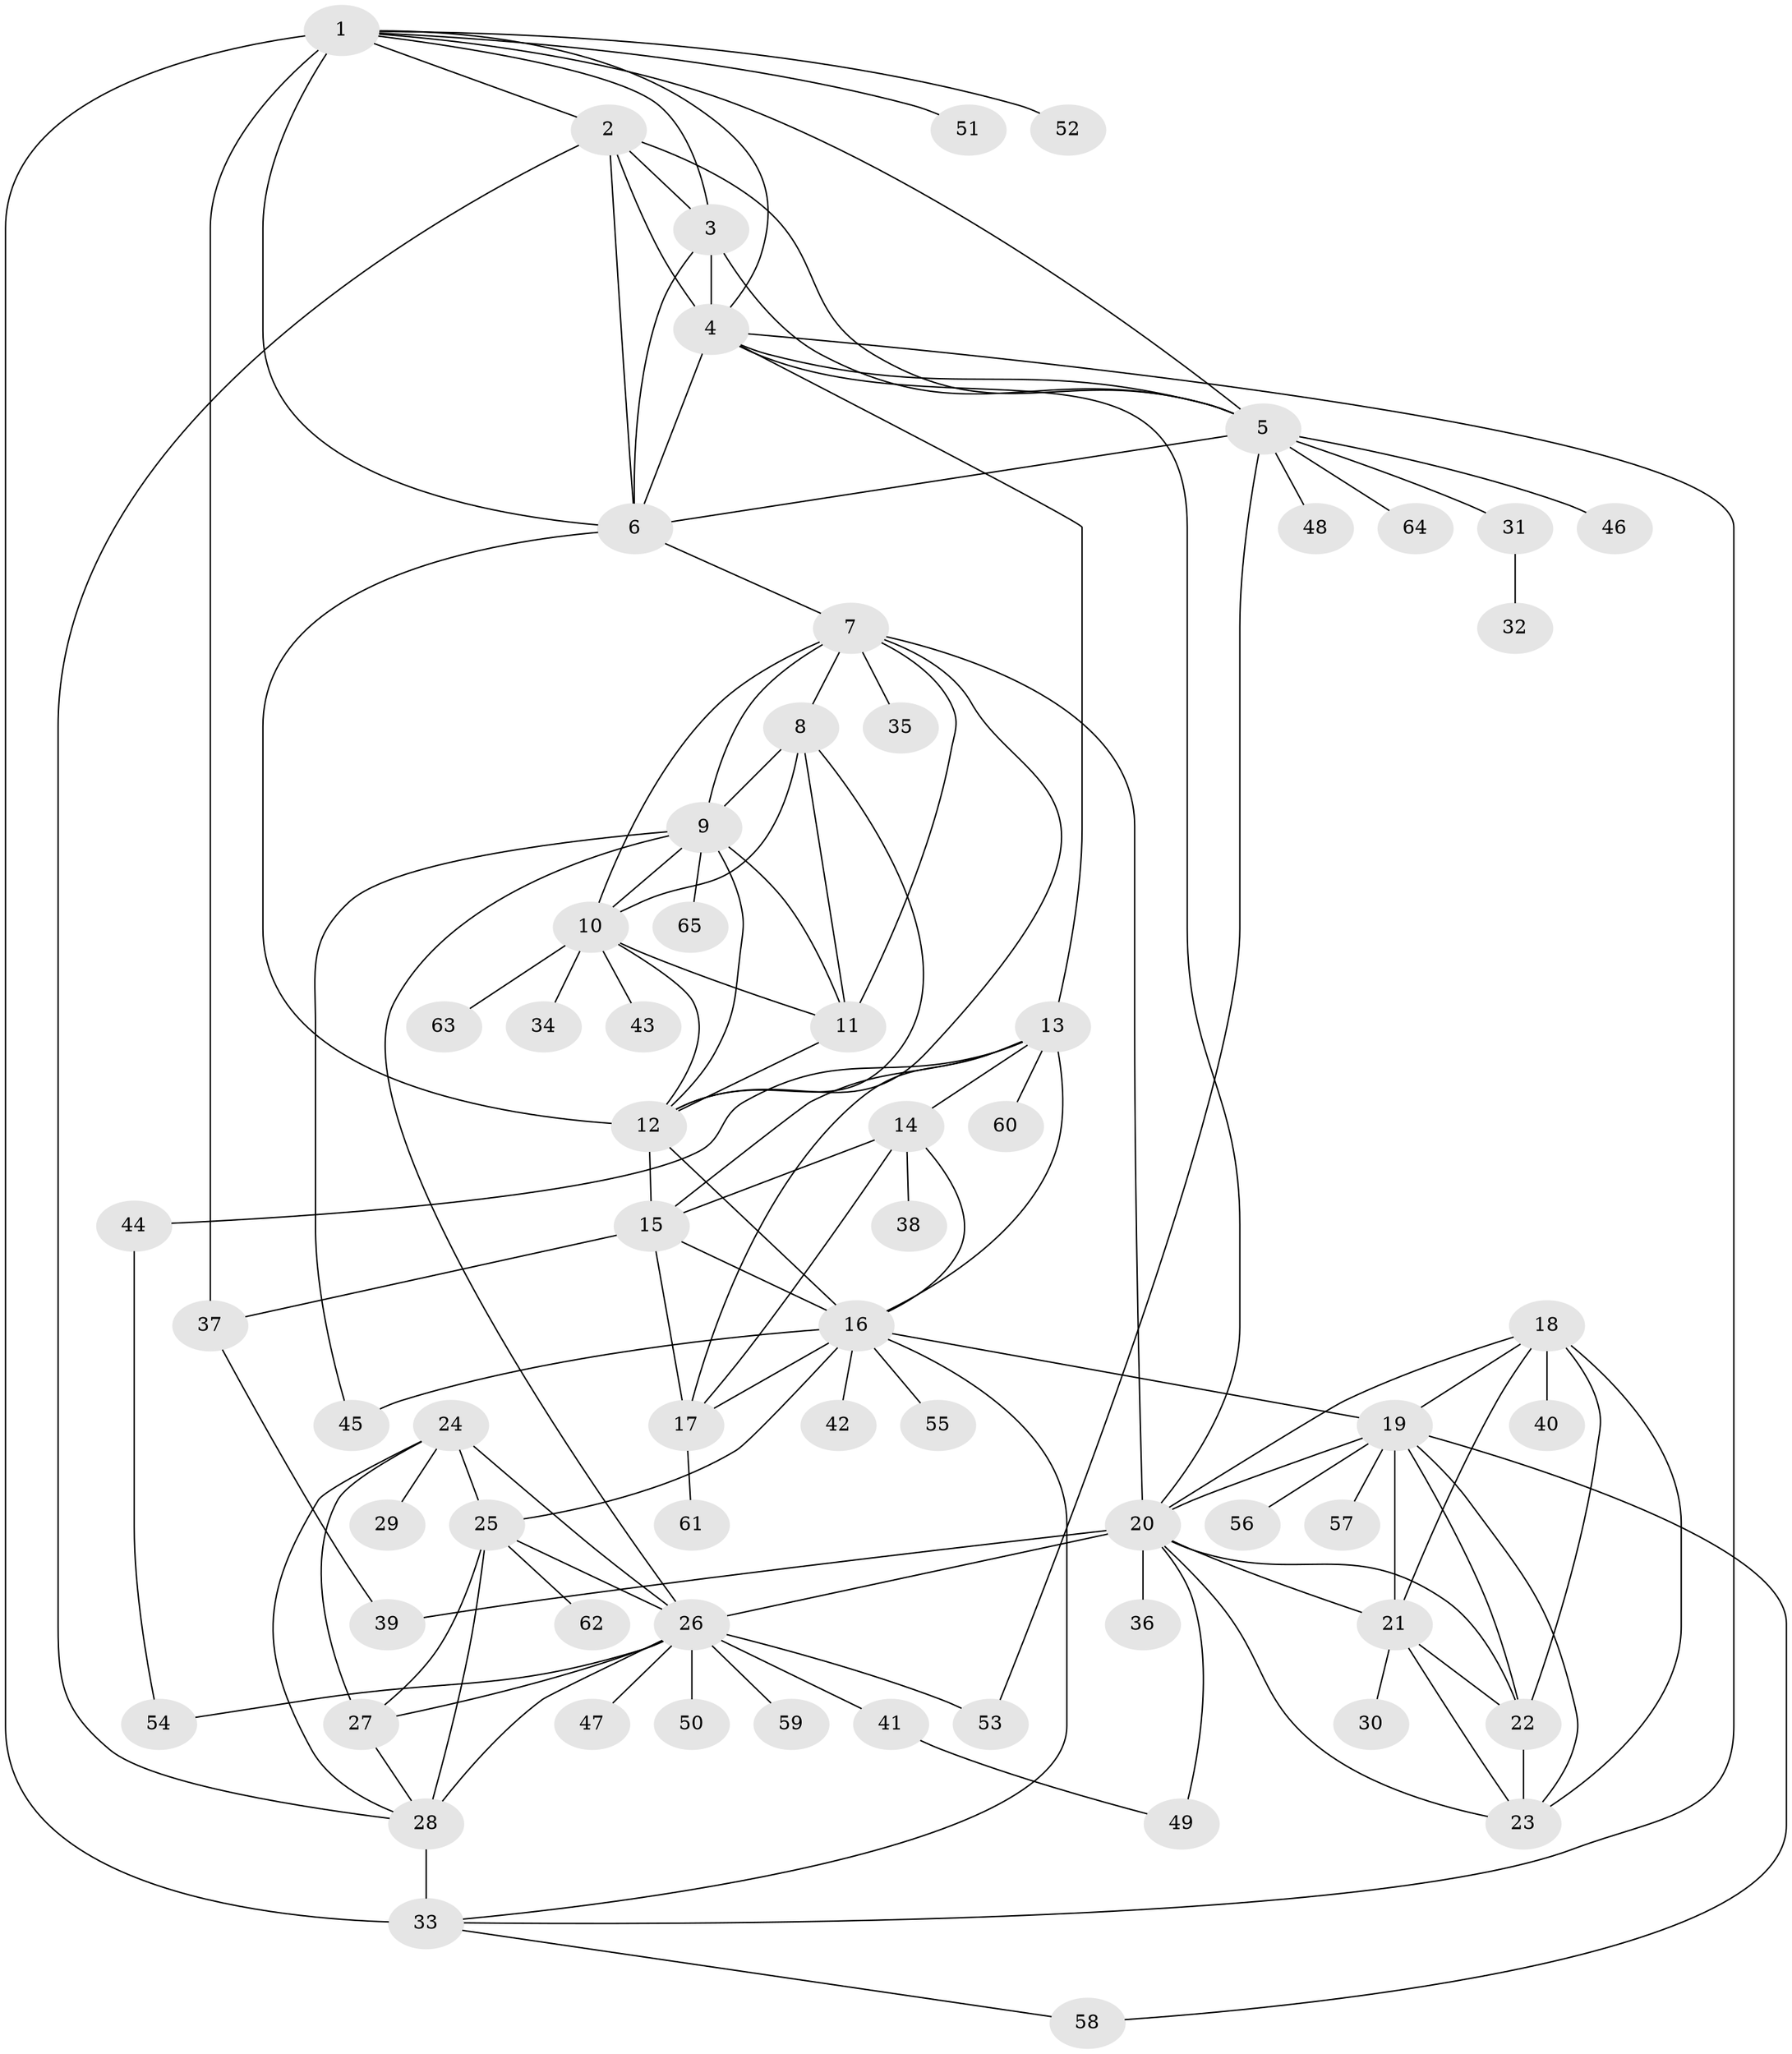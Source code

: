 // original degree distribution, {13: 0.015503875968992248, 7: 0.05426356589147287, 6: 0.023255813953488372, 9: 0.023255813953488372, 11: 0.007751937984496124, 12: 0.015503875968992248, 10: 0.015503875968992248, 8: 0.03875968992248062, 15: 0.007751937984496124, 5: 0.023255813953488372, 14: 0.007751937984496124, 1: 0.5503875968992248, 2: 0.17054263565891473, 3: 0.046511627906976744}
// Generated by graph-tools (version 1.1) at 2025/52/03/04/25 22:52:29]
// undirected, 65 vertices, 124 edges
graph export_dot {
  node [color=gray90,style=filled];
  1;
  2;
  3;
  4;
  5;
  6;
  7;
  8;
  9;
  10;
  11;
  12;
  13;
  14;
  15;
  16;
  17;
  18;
  19;
  20;
  21;
  22;
  23;
  24;
  25;
  26;
  27;
  28;
  29;
  30;
  31;
  32;
  33;
  34;
  35;
  36;
  37;
  38;
  39;
  40;
  41;
  42;
  43;
  44;
  45;
  46;
  47;
  48;
  49;
  50;
  51;
  52;
  53;
  54;
  55;
  56;
  57;
  58;
  59;
  60;
  61;
  62;
  63;
  64;
  65;
  1 -- 2 [weight=1.0];
  1 -- 3 [weight=1.0];
  1 -- 4 [weight=1.0];
  1 -- 5 [weight=1.0];
  1 -- 6 [weight=1.0];
  1 -- 33 [weight=1.0];
  1 -- 37 [weight=4.0];
  1 -- 51 [weight=1.0];
  1 -- 52 [weight=1.0];
  2 -- 3 [weight=1.0];
  2 -- 4 [weight=1.0];
  2 -- 5 [weight=1.0];
  2 -- 6 [weight=1.0];
  2 -- 28 [weight=1.0];
  3 -- 4 [weight=1.0];
  3 -- 5 [weight=1.0];
  3 -- 6 [weight=1.0];
  4 -- 5 [weight=1.0];
  4 -- 6 [weight=1.0];
  4 -- 13 [weight=1.0];
  4 -- 20 [weight=1.0];
  4 -- 33 [weight=1.0];
  5 -- 6 [weight=1.0];
  5 -- 31 [weight=1.0];
  5 -- 46 [weight=1.0];
  5 -- 48 [weight=1.0];
  5 -- 53 [weight=1.0];
  5 -- 64 [weight=1.0];
  6 -- 7 [weight=1.0];
  6 -- 12 [weight=1.0];
  7 -- 8 [weight=1.0];
  7 -- 9 [weight=1.0];
  7 -- 10 [weight=1.0];
  7 -- 11 [weight=1.0];
  7 -- 12 [weight=1.0];
  7 -- 20 [weight=1.0];
  7 -- 35 [weight=1.0];
  8 -- 9 [weight=1.0];
  8 -- 10 [weight=1.0];
  8 -- 11 [weight=1.0];
  8 -- 12 [weight=2.0];
  9 -- 10 [weight=1.0];
  9 -- 11 [weight=1.0];
  9 -- 12 [weight=1.0];
  9 -- 26 [weight=1.0];
  9 -- 45 [weight=1.0];
  9 -- 65 [weight=1.0];
  10 -- 11 [weight=1.0];
  10 -- 12 [weight=1.0];
  10 -- 34 [weight=1.0];
  10 -- 43 [weight=4.0];
  10 -- 63 [weight=1.0];
  11 -- 12 [weight=1.0];
  12 -- 15 [weight=1.0];
  12 -- 16 [weight=1.0];
  13 -- 14 [weight=1.0];
  13 -- 15 [weight=2.0];
  13 -- 16 [weight=1.0];
  13 -- 17 [weight=1.0];
  13 -- 44 [weight=1.0];
  13 -- 60 [weight=2.0];
  14 -- 15 [weight=2.0];
  14 -- 16 [weight=1.0];
  14 -- 17 [weight=1.0];
  14 -- 38 [weight=2.0];
  15 -- 16 [weight=2.0];
  15 -- 17 [weight=2.0];
  15 -- 37 [weight=1.0];
  16 -- 17 [weight=1.0];
  16 -- 19 [weight=1.0];
  16 -- 25 [weight=1.0];
  16 -- 33 [weight=1.0];
  16 -- 42 [weight=1.0];
  16 -- 45 [weight=3.0];
  16 -- 55 [weight=1.0];
  17 -- 61 [weight=2.0];
  18 -- 19 [weight=1.0];
  18 -- 20 [weight=1.0];
  18 -- 21 [weight=1.0];
  18 -- 22 [weight=1.0];
  18 -- 23 [weight=1.0];
  18 -- 40 [weight=2.0];
  19 -- 20 [weight=1.0];
  19 -- 21 [weight=1.0];
  19 -- 22 [weight=1.0];
  19 -- 23 [weight=1.0];
  19 -- 56 [weight=1.0];
  19 -- 57 [weight=1.0];
  19 -- 58 [weight=1.0];
  20 -- 21 [weight=1.0];
  20 -- 22 [weight=1.0];
  20 -- 23 [weight=1.0];
  20 -- 26 [weight=1.0];
  20 -- 36 [weight=1.0];
  20 -- 39 [weight=2.0];
  20 -- 49 [weight=1.0];
  21 -- 22 [weight=1.0];
  21 -- 23 [weight=1.0];
  21 -- 30 [weight=1.0];
  22 -- 23 [weight=3.0];
  24 -- 25 [weight=2.0];
  24 -- 26 [weight=2.0];
  24 -- 27 [weight=3.0];
  24 -- 28 [weight=2.0];
  24 -- 29 [weight=1.0];
  25 -- 26 [weight=1.0];
  25 -- 27 [weight=1.0];
  25 -- 28 [weight=1.0];
  25 -- 62 [weight=1.0];
  26 -- 27 [weight=1.0];
  26 -- 28 [weight=1.0];
  26 -- 41 [weight=1.0];
  26 -- 47 [weight=1.0];
  26 -- 50 [weight=1.0];
  26 -- 53 [weight=1.0];
  26 -- 54 [weight=1.0];
  26 -- 59 [weight=1.0];
  27 -- 28 [weight=1.0];
  28 -- 33 [weight=5.0];
  31 -- 32 [weight=1.0];
  33 -- 58 [weight=1.0];
  37 -- 39 [weight=1.0];
  41 -- 49 [weight=1.0];
  44 -- 54 [weight=1.0];
}
